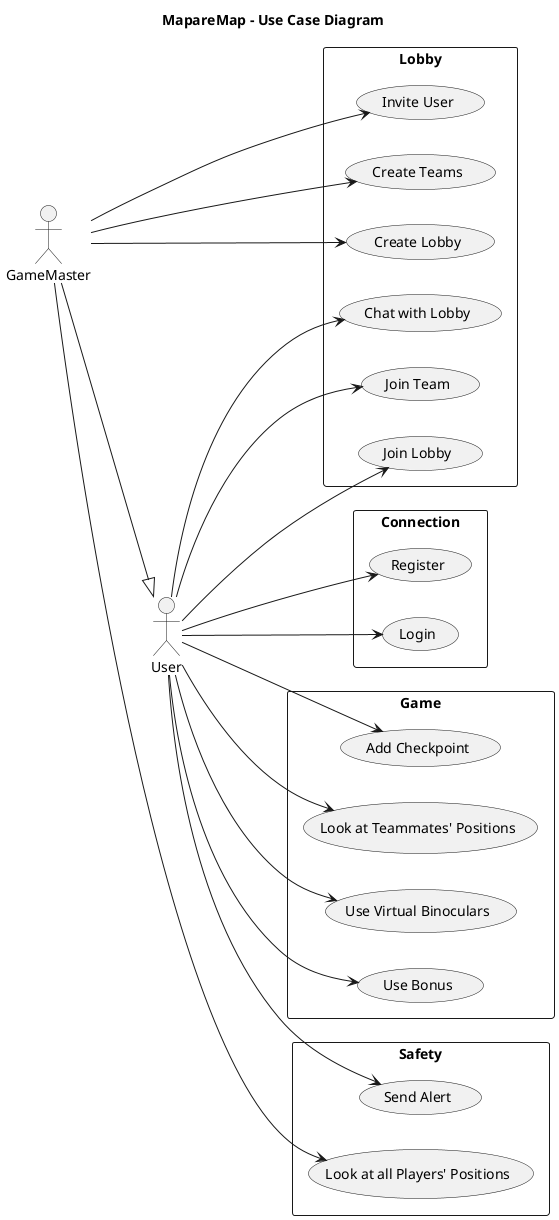 @startuml
left to right direction

title MapareMap - Use Case Diagram

rectangle Connection {
    (Login)
    (Register)
}


rectangle Lobby {
    (Join Lobby) as JL
    (Create Lobby) as CL
    (Invite User) as IU
    (Chat with Lobby) as Chat
    (Create Teams) as CT
    (Join Team) as JT
}

rectangle Game {
    (Look at Teammates' Positions) as LTP
    (Use Virtual Binoculars) as VB
    (Use Bonus) as Bonus
    (Add Checkpoint) as CP
}

rectangle Safety {
    (Send Alert) as Alert
    (Look at all Players' Positions) as LaPP
}

:User:
:GameMaster:

User ---> Login
User ---> Register
User ---> JT
User ---> JL
User ---> LTP
User ---> VB
User ---> Bonus
User ---> CP
User ---> Alert
User ---> Chat
GameMaster --> CT
GameMaster --> LaPP
GameMaster --> CL
GameMaster --|> User
GameMaster --> IU

@enduml
